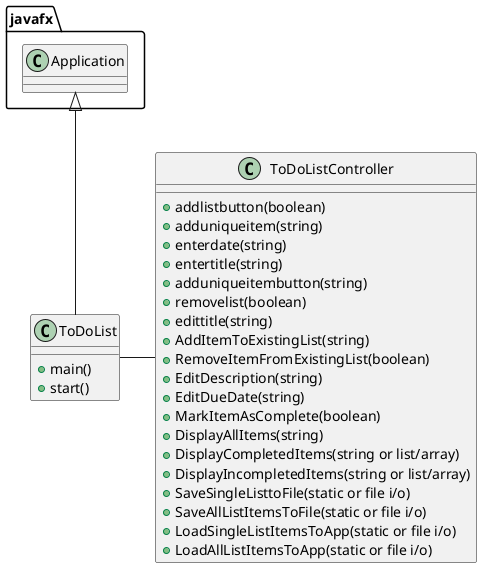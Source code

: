 @startuml
'https://plantuml.com/class-diagram




class ToDoList{
+main()
+start()
}

class ToDoListController{
     +addlistbutton(boolean)
     +adduniqueitem(string)
     +enterdate(string)
     +entertitle(string)
     +adduniqueitembutton(string)
     +removelist(boolean)
     +edittitle(string)
     +AddItemToExistingList(string)
     +RemoveItemFromExistingList(boolean)
     +EditDescription(string)
     +EditDueDate(string)
     +MarkItemAsComplete(boolean)
     +DisplayAllItems(string)
     +DisplayCompletedItems(string or list/array)
     +DisplayIncompletedItems(string or list/array)
     +SaveSingleListtoFile(static or file i/o)
     +SaveAllListItemsToFile(static or file i/o)
     +LoadSingleListItemsToApp(static or file i/o)
     +LoadAllListItemsToApp(static or file i/o)
}
javafx.Application <|--ToDoList
ToDoList- ToDoListController

@enduml